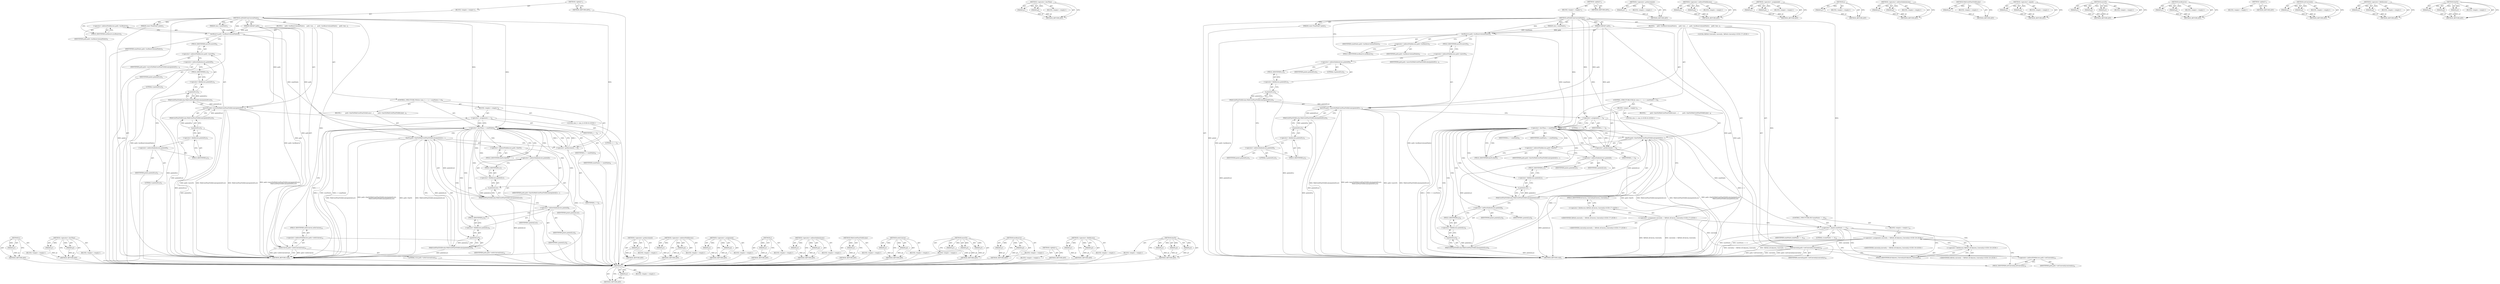 digraph "lineTo" {
vulnerable_116 [label=<(METHOD,x)>];
vulnerable_117 [label=<(PARAM,p1)>];
vulnerable_118 [label=<(BLOCK,&lt;empty&gt;,&lt;empty&gt;)>];
vulnerable_119 [label=<(METHOD_RETURN,ANY)>];
vulnerable_139 [label=<(METHOD,&lt;operator&gt;.lessThan)>];
vulnerable_140 [label=<(PARAM,p1)>];
vulnerable_141 [label=<(PARAM,p2)>];
vulnerable_142 [label=<(BLOCK,&lt;empty&gt;,&lt;empty&gt;)>];
vulnerable_143 [label=<(METHOD_RETURN,ANY)>];
vulnerable_6 [label=<(METHOD,&lt;global&gt;)<SUB>1</SUB>>];
vulnerable_7 [label=<(BLOCK,&lt;empty&gt;,&lt;empty&gt;)<SUB>1</SUB>>];
vulnerable_8 [label=<(METHOD,setPathFromConvexPoints)<SUB>1</SUB>>];
vulnerable_9 [label=<(PARAM,SkPath* path)<SUB>1</SUB>>];
vulnerable_10 [label=<(PARAM,size_t numPoints)<SUB>1</SUB>>];
vulnerable_11 [label=<(PARAM,const FloatPoint* points)<SUB>1</SUB>>];
vulnerable_12 [label=<(BLOCK,{
    path-&gt;incReserve(numPoints);
    path-&gt;mo...,{
    path-&gt;incReserve(numPoints);
    path-&gt;mo...)<SUB>2</SUB>>];
vulnerable_13 [label=<(incReserve,path-&gt;incReserve(numPoints))<SUB>3</SUB>>];
vulnerable_14 [label=<(&lt;operator&gt;.indirectFieldAccess,path-&gt;incReserve)<SUB>3</SUB>>];
vulnerable_15 [label=<(IDENTIFIER,path,path-&gt;incReserve(numPoints))<SUB>3</SUB>>];
vulnerable_16 [label=<(FIELD_IDENTIFIER,incReserve,incReserve)<SUB>3</SUB>>];
vulnerable_17 [label=<(IDENTIFIER,numPoints,path-&gt;incReserve(numPoints))<SUB>3</SUB>>];
vulnerable_18 [label=<(moveTo,path-&gt;moveTo(WebCoreFloatToSkScalar(points[0].x...)<SUB>4</SUB>>];
vulnerable_19 [label=<(&lt;operator&gt;.indirectFieldAccess,path-&gt;moveTo)<SUB>4</SUB>>];
vulnerable_20 [label=<(IDENTIFIER,path,path-&gt;moveTo(WebCoreFloatToSkScalar(points[0].x...)<SUB>4</SUB>>];
vulnerable_21 [label=<(FIELD_IDENTIFIER,moveTo,moveTo)<SUB>4</SUB>>];
vulnerable_22 [label=<(WebCoreFloatToSkScalar,WebCoreFloatToSkScalar(points[0].x()))<SUB>4</SUB>>];
vulnerable_23 [label=<(x,points[0].x())<SUB>4</SUB>>];
vulnerable_24 [label=<(&lt;operator&gt;.fieldAccess,points[0].x)<SUB>4</SUB>>];
vulnerable_25 [label=<(&lt;operator&gt;.indirectIndexAccess,points[0])<SUB>4</SUB>>];
vulnerable_26 [label=<(IDENTIFIER,points,points[0].x())<SUB>4</SUB>>];
vulnerable_27 [label=<(LITERAL,0,points[0].x())<SUB>4</SUB>>];
vulnerable_28 [label=<(FIELD_IDENTIFIER,x,x)<SUB>4</SUB>>];
vulnerable_29 [label=<(WebCoreFloatToSkScalar,WebCoreFloatToSkScalar(points[0].y()))<SUB>5</SUB>>];
vulnerable_30 [label=<(y,points[0].y())<SUB>5</SUB>>];
vulnerable_31 [label=<(&lt;operator&gt;.fieldAccess,points[0].y)<SUB>5</SUB>>];
vulnerable_32 [label=<(&lt;operator&gt;.indirectIndexAccess,points[0])<SUB>5</SUB>>];
vulnerable_33 [label=<(IDENTIFIER,points,points[0].y())<SUB>5</SUB>>];
vulnerable_34 [label=<(LITERAL,0,points[0].y())<SUB>5</SUB>>];
vulnerable_35 [label=<(FIELD_IDENTIFIER,y,y)<SUB>5</SUB>>];
vulnerable_36 [label=<(CONTROL_STRUCTURE,FOR,for (size_t i = 1;i &lt; numPoints;++i))<SUB>6</SUB>>];
vulnerable_37 [label=<(BLOCK,&lt;empty&gt;,&lt;empty&gt;)<SUB>6</SUB>>];
vulnerable_38 [label="<(LOCAL,size_t i: size_t)<SUB>6</SUB>>"];
vulnerable_39 [label=<(&lt;operator&gt;.assignment,i = 1)<SUB>6</SUB>>];
vulnerable_40 [label=<(IDENTIFIER,i,i = 1)<SUB>6</SUB>>];
vulnerable_41 [label=<(LITERAL,1,i = 1)<SUB>6</SUB>>];
vulnerable_42 [label=<(&lt;operator&gt;.lessThan,i &lt; numPoints)<SUB>6</SUB>>];
vulnerable_43 [label=<(IDENTIFIER,i,i &lt; numPoints)<SUB>6</SUB>>];
vulnerable_44 [label=<(IDENTIFIER,numPoints,i &lt; numPoints)<SUB>6</SUB>>];
vulnerable_45 [label=<(&lt;operator&gt;.preIncrement,++i)<SUB>6</SUB>>];
vulnerable_46 [label=<(IDENTIFIER,i,++i)<SUB>6</SUB>>];
vulnerable_47 [label=<(BLOCK,{
         path-&gt;lineTo(WebCoreFloatToSkScalar(...,{
         path-&gt;lineTo(WebCoreFloatToSkScalar(...)<SUB>6</SUB>>];
vulnerable_48 [label=<(lineTo,path-&gt;lineTo(WebCoreFloatToSkScalar(points[i].x...)<SUB>7</SUB>>];
vulnerable_49 [label=<(&lt;operator&gt;.indirectFieldAccess,path-&gt;lineTo)<SUB>7</SUB>>];
vulnerable_50 [label=<(IDENTIFIER,path,path-&gt;lineTo(WebCoreFloatToSkScalar(points[i].x...)<SUB>7</SUB>>];
vulnerable_51 [label=<(FIELD_IDENTIFIER,lineTo,lineTo)<SUB>7</SUB>>];
vulnerable_52 [label=<(WebCoreFloatToSkScalar,WebCoreFloatToSkScalar(points[i].x()))<SUB>7</SUB>>];
vulnerable_53 [label=<(x,points[i].x())<SUB>7</SUB>>];
vulnerable_54 [label=<(&lt;operator&gt;.fieldAccess,points[i].x)<SUB>7</SUB>>];
vulnerable_55 [label=<(&lt;operator&gt;.indirectIndexAccess,points[i])<SUB>7</SUB>>];
vulnerable_56 [label=<(IDENTIFIER,points,points[i].x())<SUB>7</SUB>>];
vulnerable_57 [label=<(IDENTIFIER,i,points[i].x())<SUB>7</SUB>>];
vulnerable_58 [label=<(FIELD_IDENTIFIER,x,x)<SUB>7</SUB>>];
vulnerable_59 [label=<(WebCoreFloatToSkScalar,WebCoreFloatToSkScalar(points[i].y()))<SUB>8</SUB>>];
vulnerable_60 [label=<(y,points[i].y())<SUB>8</SUB>>];
vulnerable_61 [label=<(&lt;operator&gt;.fieldAccess,points[i].y)<SUB>8</SUB>>];
vulnerable_62 [label=<(&lt;operator&gt;.indirectIndexAccess,points[i])<SUB>8</SUB>>];
vulnerable_63 [label=<(IDENTIFIER,points,points[i].y())<SUB>8</SUB>>];
vulnerable_64 [label=<(IDENTIFIER,i,points[i].y())<SUB>8</SUB>>];
vulnerable_65 [label=<(FIELD_IDENTIFIER,y,y)<SUB>8</SUB>>];
vulnerable_66 [label=<(setIsConvex,path-&gt;setIsConvex(true))<SUB>10</SUB>>];
vulnerable_67 [label=<(&lt;operator&gt;.indirectFieldAccess,path-&gt;setIsConvex)<SUB>10</SUB>>];
vulnerable_68 [label=<(IDENTIFIER,path,path-&gt;setIsConvex(true))<SUB>10</SUB>>];
vulnerable_69 [label=<(FIELD_IDENTIFIER,setIsConvex,setIsConvex)<SUB>10</SUB>>];
vulnerable_70 [label=<(LITERAL,true,path-&gt;setIsConvex(true))<SUB>10</SUB>>];
vulnerable_71 [label=<(METHOD_RETURN,void)<SUB>1</SUB>>];
vulnerable_73 [label=<(METHOD_RETURN,ANY)<SUB>1</SUB>>];
vulnerable_144 [label=<(METHOD,&lt;operator&gt;.preIncrement)>];
vulnerable_145 [label=<(PARAM,p1)>];
vulnerable_146 [label=<(BLOCK,&lt;empty&gt;,&lt;empty&gt;)>];
vulnerable_147 [label=<(METHOD_RETURN,ANY)>];
vulnerable_101 [label=<(METHOD,&lt;operator&gt;.indirectFieldAccess)>];
vulnerable_102 [label=<(PARAM,p1)>];
vulnerable_103 [label=<(PARAM,p2)>];
vulnerable_104 [label=<(BLOCK,&lt;empty&gt;,&lt;empty&gt;)>];
vulnerable_105 [label=<(METHOD_RETURN,ANY)>];
vulnerable_134 [label=<(METHOD,&lt;operator&gt;.assignment)>];
vulnerable_135 [label=<(PARAM,p1)>];
vulnerable_136 [label=<(PARAM,p2)>];
vulnerable_137 [label=<(BLOCK,&lt;empty&gt;,&lt;empty&gt;)>];
vulnerable_138 [label=<(METHOD_RETURN,ANY)>];
vulnerable_130 [label=<(METHOD,y)>];
vulnerable_131 [label=<(PARAM,p1)>];
vulnerable_132 [label=<(BLOCK,&lt;empty&gt;,&lt;empty&gt;)>];
vulnerable_133 [label=<(METHOD_RETURN,ANY)>];
vulnerable_125 [label=<(METHOD,&lt;operator&gt;.indirectIndexAccess)>];
vulnerable_126 [label=<(PARAM,p1)>];
vulnerable_127 [label=<(PARAM,p2)>];
vulnerable_128 [label=<(BLOCK,&lt;empty&gt;,&lt;empty&gt;)>];
vulnerable_129 [label=<(METHOD_RETURN,ANY)>];
vulnerable_112 [label=<(METHOD,WebCoreFloatToSkScalar)>];
vulnerable_113 [label=<(PARAM,p1)>];
vulnerable_114 [label=<(BLOCK,&lt;empty&gt;,&lt;empty&gt;)>];
vulnerable_115 [label=<(METHOD_RETURN,ANY)>];
vulnerable_154 [label=<(METHOD,setIsConvex)>];
vulnerable_155 [label=<(PARAM,p1)>];
vulnerable_156 [label=<(PARAM,p2)>];
vulnerable_157 [label=<(BLOCK,&lt;empty&gt;,&lt;empty&gt;)>];
vulnerable_158 [label=<(METHOD_RETURN,ANY)>];
vulnerable_106 [label=<(METHOD,moveTo)>];
vulnerable_107 [label=<(PARAM,p1)>];
vulnerable_108 [label=<(PARAM,p2)>];
vulnerable_109 [label=<(PARAM,p3)>];
vulnerable_110 [label=<(BLOCK,&lt;empty&gt;,&lt;empty&gt;)>];
vulnerable_111 [label=<(METHOD_RETURN,ANY)>];
vulnerable_96 [label=<(METHOD,incReserve)>];
vulnerable_97 [label=<(PARAM,p1)>];
vulnerable_98 [label=<(PARAM,p2)>];
vulnerable_99 [label=<(BLOCK,&lt;empty&gt;,&lt;empty&gt;)>];
vulnerable_100 [label=<(METHOD_RETURN,ANY)>];
vulnerable_90 [label=<(METHOD,&lt;global&gt;)<SUB>1</SUB>>];
vulnerable_91 [label=<(BLOCK,&lt;empty&gt;,&lt;empty&gt;)>];
vulnerable_92 [label=<(METHOD_RETURN,ANY)>];
vulnerable_120 [label=<(METHOD,&lt;operator&gt;.fieldAccess)>];
vulnerable_121 [label=<(PARAM,p1)>];
vulnerable_122 [label=<(PARAM,p2)>];
vulnerable_123 [label=<(BLOCK,&lt;empty&gt;,&lt;empty&gt;)>];
vulnerable_124 [label=<(METHOD_RETURN,ANY)>];
vulnerable_148 [label=<(METHOD,lineTo)>];
vulnerable_149 [label=<(PARAM,p1)>];
vulnerable_150 [label=<(PARAM,p2)>];
vulnerable_151 [label=<(PARAM,p3)>];
vulnerable_152 [label=<(BLOCK,&lt;empty&gt;,&lt;empty&gt;)>];
vulnerable_153 [label=<(METHOD_RETURN,ANY)>];
fixed_132 [label=<(METHOD,x)>];
fixed_133 [label=<(PARAM,p1)>];
fixed_134 [label=<(BLOCK,&lt;empty&gt;,&lt;empty&gt;)>];
fixed_135 [label=<(METHOD_RETURN,ANY)>];
fixed_155 [label=<(METHOD,&lt;operator&gt;.lessThan)>];
fixed_156 [label=<(PARAM,p1)>];
fixed_157 [label=<(PARAM,p2)>];
fixed_158 [label=<(BLOCK,&lt;empty&gt;,&lt;empty&gt;)>];
fixed_159 [label=<(METHOD_RETURN,ANY)>];
fixed_6 [label=<(METHOD,&lt;global&gt;)<SUB>1</SUB>>];
fixed_7 [label=<(BLOCK,&lt;empty&gt;,&lt;empty&gt;)<SUB>1</SUB>>];
fixed_8 [label=<(METHOD,setPathFromConvexPoints)<SUB>1</SUB>>];
fixed_9 [label=<(PARAM,SkPath* path)<SUB>1</SUB>>];
fixed_10 [label=<(PARAM,size_t numPoints)<SUB>1</SUB>>];
fixed_11 [label=<(PARAM,const FloatPoint* points)<SUB>1</SUB>>];
fixed_12 [label=<(BLOCK,{
    path-&gt;incReserve(numPoints);
    path-&gt;mo...,{
    path-&gt;incReserve(numPoints);
    path-&gt;mo...)<SUB>2</SUB>>];
fixed_13 [label=<(incReserve,path-&gt;incReserve(numPoints))<SUB>3</SUB>>];
fixed_14 [label=<(&lt;operator&gt;.indirectFieldAccess,path-&gt;incReserve)<SUB>3</SUB>>];
fixed_15 [label=<(IDENTIFIER,path,path-&gt;incReserve(numPoints))<SUB>3</SUB>>];
fixed_16 [label=<(FIELD_IDENTIFIER,incReserve,incReserve)<SUB>3</SUB>>];
fixed_17 [label=<(IDENTIFIER,numPoints,path-&gt;incReserve(numPoints))<SUB>3</SUB>>];
fixed_18 [label=<(moveTo,path-&gt;moveTo(WebCoreFloatToSkScalar(points[0].x...)<SUB>4</SUB>>];
fixed_19 [label=<(&lt;operator&gt;.indirectFieldAccess,path-&gt;moveTo)<SUB>4</SUB>>];
fixed_20 [label=<(IDENTIFIER,path,path-&gt;moveTo(WebCoreFloatToSkScalar(points[0].x...)<SUB>4</SUB>>];
fixed_21 [label=<(FIELD_IDENTIFIER,moveTo,moveTo)<SUB>4</SUB>>];
fixed_22 [label=<(WebCoreFloatToSkScalar,WebCoreFloatToSkScalar(points[0].x()))<SUB>4</SUB>>];
fixed_23 [label=<(x,points[0].x())<SUB>4</SUB>>];
fixed_24 [label=<(&lt;operator&gt;.fieldAccess,points[0].x)<SUB>4</SUB>>];
fixed_25 [label=<(&lt;operator&gt;.indirectIndexAccess,points[0])<SUB>4</SUB>>];
fixed_26 [label=<(IDENTIFIER,points,points[0].x())<SUB>4</SUB>>];
fixed_27 [label=<(LITERAL,0,points[0].x())<SUB>4</SUB>>];
fixed_28 [label=<(FIELD_IDENTIFIER,x,x)<SUB>4</SUB>>];
fixed_29 [label=<(WebCoreFloatToSkScalar,WebCoreFloatToSkScalar(points[0].y()))<SUB>5</SUB>>];
fixed_30 [label=<(y,points[0].y())<SUB>5</SUB>>];
fixed_31 [label=<(&lt;operator&gt;.fieldAccess,points[0].y)<SUB>5</SUB>>];
fixed_32 [label=<(&lt;operator&gt;.indirectIndexAccess,points[0])<SUB>5</SUB>>];
fixed_33 [label=<(IDENTIFIER,points,points[0].y())<SUB>5</SUB>>];
fixed_34 [label=<(LITERAL,0,points[0].y())<SUB>5</SUB>>];
fixed_35 [label=<(FIELD_IDENTIFIER,y,y)<SUB>5</SUB>>];
fixed_36 [label=<(CONTROL_STRUCTURE,FOR,for (size_t i = 1;i &lt; numPoints;++i))<SUB>6</SUB>>];
fixed_37 [label=<(BLOCK,&lt;empty&gt;,&lt;empty&gt;)<SUB>6</SUB>>];
fixed_38 [label="<(LOCAL,size_t i: size_t)<SUB>6</SUB>>"];
fixed_39 [label=<(&lt;operator&gt;.assignment,i = 1)<SUB>6</SUB>>];
fixed_40 [label=<(IDENTIFIER,i,i = 1)<SUB>6</SUB>>];
fixed_41 [label=<(LITERAL,1,i = 1)<SUB>6</SUB>>];
fixed_42 [label=<(&lt;operator&gt;.lessThan,i &lt; numPoints)<SUB>6</SUB>>];
fixed_43 [label=<(IDENTIFIER,i,i &lt; numPoints)<SUB>6</SUB>>];
fixed_44 [label=<(IDENTIFIER,numPoints,i &lt; numPoints)<SUB>6</SUB>>];
fixed_45 [label=<(&lt;operator&gt;.preIncrement,++i)<SUB>6</SUB>>];
fixed_46 [label=<(IDENTIFIER,i,++i)<SUB>6</SUB>>];
fixed_47 [label=<(BLOCK,{
         path-&gt;lineTo(WebCoreFloatToSkScalar(...,{
         path-&gt;lineTo(WebCoreFloatToSkScalar(...)<SUB>6</SUB>>];
fixed_48 [label=<(lineTo,path-&gt;lineTo(WebCoreFloatToSkScalar(points[i].x...)<SUB>7</SUB>>];
fixed_49 [label=<(&lt;operator&gt;.indirectFieldAccess,path-&gt;lineTo)<SUB>7</SUB>>];
fixed_50 [label=<(IDENTIFIER,path,path-&gt;lineTo(WebCoreFloatToSkScalar(points[i].x...)<SUB>7</SUB>>];
fixed_51 [label=<(FIELD_IDENTIFIER,lineTo,lineTo)<SUB>7</SUB>>];
fixed_52 [label=<(WebCoreFloatToSkScalar,WebCoreFloatToSkScalar(points[i].x()))<SUB>7</SUB>>];
fixed_53 [label=<(x,points[i].x())<SUB>7</SUB>>];
fixed_54 [label=<(&lt;operator&gt;.fieldAccess,points[i].x)<SUB>7</SUB>>];
fixed_55 [label=<(&lt;operator&gt;.indirectIndexAccess,points[i])<SUB>7</SUB>>];
fixed_56 [label=<(IDENTIFIER,points,points[i].x())<SUB>7</SUB>>];
fixed_57 [label=<(IDENTIFIER,i,points[i].x())<SUB>7</SUB>>];
fixed_58 [label=<(FIELD_IDENTIFIER,x,x)<SUB>7</SUB>>];
fixed_59 [label=<(WebCoreFloatToSkScalar,WebCoreFloatToSkScalar(points[i].y()))<SUB>8</SUB>>];
fixed_60 [label=<(y,points[i].y())<SUB>8</SUB>>];
fixed_61 [label=<(&lt;operator&gt;.fieldAccess,points[i].y)<SUB>8</SUB>>];
fixed_62 [label=<(&lt;operator&gt;.indirectIndexAccess,points[i])<SUB>8</SUB>>];
fixed_63 [label=<(IDENTIFIER,points,points[i].y())<SUB>8</SUB>>];
fixed_64 [label=<(IDENTIFIER,i,points[i].y())<SUB>8</SUB>>];
fixed_65 [label=<(FIELD_IDENTIFIER,y,y)<SUB>8</SUB>>];
fixed_66 [label="<(LOCAL,SkPath.Convexity convexity: SkPath.Convexity)<SUB>17</SUB>>"];
fixed_67 [label="<(&lt;operator&gt;.assignment,convexity = SkPath::kConvex_Convexity)<SUB>17</SUB>>"];
fixed_68 [label="<(IDENTIFIER,convexity,convexity = SkPath::kConvex_Convexity)<SUB>17</SUB>>"];
fixed_69 [label="<(&lt;operator&gt;.fieldAccess,SkPath::kConvex_Convexity)<SUB>17</SUB>>"];
fixed_70 [label="<(IDENTIFIER,SkPath,convexity = SkPath::kConvex_Convexity)<SUB>17</SUB>>"];
fixed_71 [label=<(FIELD_IDENTIFIER,kConvex_Convexity,kConvex_Convexity)<SUB>17</SUB>>];
fixed_72 [label=<(CONTROL_STRUCTURE,IF,if (numPoints == 4))<SUB>18</SUB>>];
fixed_73 [label=<(&lt;operator&gt;.equals,numPoints == 4)<SUB>18</SUB>>];
fixed_74 [label=<(IDENTIFIER,numPoints,numPoints == 4)<SUB>18</SUB>>];
fixed_75 [label=<(LITERAL,4,numPoints == 4)<SUB>18</SUB>>];
fixed_76 [label=<(BLOCK,&lt;empty&gt;,&lt;empty&gt;)<SUB>19</SUB>>];
fixed_77 [label="<(&lt;operator&gt;.assignment,convexity = SkPath::kUnknown_Convexity)<SUB>19</SUB>>"];
fixed_78 [label="<(IDENTIFIER,convexity,convexity = SkPath::kUnknown_Convexity)<SUB>19</SUB>>"];
fixed_79 [label="<(&lt;operator&gt;.fieldAccess,SkPath::kUnknown_Convexity)<SUB>19</SUB>>"];
fixed_80 [label="<(IDENTIFIER,SkPath,convexity = SkPath::kUnknown_Convexity)<SUB>19</SUB>>"];
fixed_81 [label=<(FIELD_IDENTIFIER,kUnknown_Convexity,kUnknown_Convexity)<SUB>19</SUB>>];
fixed_82 [label=<(setConvexity,path-&gt;setConvexity(convexity))<SUB>20</SUB>>];
fixed_83 [label=<(&lt;operator&gt;.indirectFieldAccess,path-&gt;setConvexity)<SUB>20</SUB>>];
fixed_84 [label=<(IDENTIFIER,path,path-&gt;setConvexity(convexity))<SUB>20</SUB>>];
fixed_85 [label=<(FIELD_IDENTIFIER,setConvexity,setConvexity)<SUB>20</SUB>>];
fixed_86 [label=<(IDENTIFIER,convexity,path-&gt;setConvexity(convexity))<SUB>20</SUB>>];
fixed_87 [label=<(METHOD_RETURN,void)<SUB>1</SUB>>];
fixed_89 [label=<(METHOD_RETURN,ANY)<SUB>1</SUB>>];
fixed_160 [label=<(METHOD,&lt;operator&gt;.preIncrement)>];
fixed_161 [label=<(PARAM,p1)>];
fixed_162 [label=<(BLOCK,&lt;empty&gt;,&lt;empty&gt;)>];
fixed_163 [label=<(METHOD_RETURN,ANY)>];
fixed_117 [label=<(METHOD,&lt;operator&gt;.indirectFieldAccess)>];
fixed_118 [label=<(PARAM,p1)>];
fixed_119 [label=<(PARAM,p2)>];
fixed_120 [label=<(BLOCK,&lt;empty&gt;,&lt;empty&gt;)>];
fixed_121 [label=<(METHOD_RETURN,ANY)>];
fixed_150 [label=<(METHOD,&lt;operator&gt;.assignment)>];
fixed_151 [label=<(PARAM,p1)>];
fixed_152 [label=<(PARAM,p2)>];
fixed_153 [label=<(BLOCK,&lt;empty&gt;,&lt;empty&gt;)>];
fixed_154 [label=<(METHOD_RETURN,ANY)>];
fixed_146 [label=<(METHOD,y)>];
fixed_147 [label=<(PARAM,p1)>];
fixed_148 [label=<(BLOCK,&lt;empty&gt;,&lt;empty&gt;)>];
fixed_149 [label=<(METHOD_RETURN,ANY)>];
fixed_141 [label=<(METHOD,&lt;operator&gt;.indirectIndexAccess)>];
fixed_142 [label=<(PARAM,p1)>];
fixed_143 [label=<(PARAM,p2)>];
fixed_144 [label=<(BLOCK,&lt;empty&gt;,&lt;empty&gt;)>];
fixed_145 [label=<(METHOD_RETURN,ANY)>];
fixed_128 [label=<(METHOD,WebCoreFloatToSkScalar)>];
fixed_129 [label=<(PARAM,p1)>];
fixed_130 [label=<(BLOCK,&lt;empty&gt;,&lt;empty&gt;)>];
fixed_131 [label=<(METHOD_RETURN,ANY)>];
fixed_170 [label=<(METHOD,&lt;operator&gt;.equals)>];
fixed_171 [label=<(PARAM,p1)>];
fixed_172 [label=<(PARAM,p2)>];
fixed_173 [label=<(BLOCK,&lt;empty&gt;,&lt;empty&gt;)>];
fixed_174 [label=<(METHOD_RETURN,ANY)>];
fixed_122 [label=<(METHOD,moveTo)>];
fixed_123 [label=<(PARAM,p1)>];
fixed_124 [label=<(PARAM,p2)>];
fixed_125 [label=<(PARAM,p3)>];
fixed_126 [label=<(BLOCK,&lt;empty&gt;,&lt;empty&gt;)>];
fixed_127 [label=<(METHOD_RETURN,ANY)>];
fixed_112 [label=<(METHOD,incReserve)>];
fixed_113 [label=<(PARAM,p1)>];
fixed_114 [label=<(PARAM,p2)>];
fixed_115 [label=<(BLOCK,&lt;empty&gt;,&lt;empty&gt;)>];
fixed_116 [label=<(METHOD_RETURN,ANY)>];
fixed_106 [label=<(METHOD,&lt;global&gt;)<SUB>1</SUB>>];
fixed_107 [label=<(BLOCK,&lt;empty&gt;,&lt;empty&gt;)>];
fixed_108 [label=<(METHOD_RETURN,ANY)>];
fixed_175 [label=<(METHOD,setConvexity)>];
fixed_176 [label=<(PARAM,p1)>];
fixed_177 [label=<(PARAM,p2)>];
fixed_178 [label=<(BLOCK,&lt;empty&gt;,&lt;empty&gt;)>];
fixed_179 [label=<(METHOD_RETURN,ANY)>];
fixed_136 [label=<(METHOD,&lt;operator&gt;.fieldAccess)>];
fixed_137 [label=<(PARAM,p1)>];
fixed_138 [label=<(PARAM,p2)>];
fixed_139 [label=<(BLOCK,&lt;empty&gt;,&lt;empty&gt;)>];
fixed_140 [label=<(METHOD_RETURN,ANY)>];
fixed_164 [label=<(METHOD,lineTo)>];
fixed_165 [label=<(PARAM,p1)>];
fixed_166 [label=<(PARAM,p2)>];
fixed_167 [label=<(PARAM,p3)>];
fixed_168 [label=<(BLOCK,&lt;empty&gt;,&lt;empty&gt;)>];
fixed_169 [label=<(METHOD_RETURN,ANY)>];
vulnerable_116 -> vulnerable_117  [key=0, label="AST: "];
vulnerable_116 -> vulnerable_117  [key=1, label="DDG: "];
vulnerable_116 -> vulnerable_118  [key=0, label="AST: "];
vulnerable_116 -> vulnerable_119  [key=0, label="AST: "];
vulnerable_116 -> vulnerable_119  [key=1, label="CFG: "];
vulnerable_117 -> vulnerable_119  [key=0, label="DDG: p1"];
vulnerable_118 -> fixed_132  [key=0];
vulnerable_119 -> fixed_132  [key=0];
vulnerable_139 -> vulnerable_140  [key=0, label="AST: "];
vulnerable_139 -> vulnerable_140  [key=1, label="DDG: "];
vulnerable_139 -> vulnerable_142  [key=0, label="AST: "];
vulnerable_139 -> vulnerable_141  [key=0, label="AST: "];
vulnerable_139 -> vulnerable_141  [key=1, label="DDG: "];
vulnerable_139 -> vulnerable_143  [key=0, label="AST: "];
vulnerable_139 -> vulnerable_143  [key=1, label="CFG: "];
vulnerable_140 -> vulnerable_143  [key=0, label="DDG: p1"];
vulnerable_141 -> vulnerable_143  [key=0, label="DDG: p2"];
vulnerable_142 -> fixed_132  [key=0];
vulnerable_143 -> fixed_132  [key=0];
vulnerable_6 -> vulnerable_7  [key=0, label="AST: "];
vulnerable_6 -> vulnerable_73  [key=0, label="AST: "];
vulnerable_6 -> vulnerable_73  [key=1, label="CFG: "];
vulnerable_7 -> vulnerable_8  [key=0, label="AST: "];
vulnerable_8 -> vulnerable_9  [key=0, label="AST: "];
vulnerable_8 -> vulnerable_9  [key=1, label="DDG: "];
vulnerable_8 -> vulnerable_10  [key=0, label="AST: "];
vulnerable_8 -> vulnerable_10  [key=1, label="DDG: "];
vulnerable_8 -> vulnerable_11  [key=0, label="AST: "];
vulnerable_8 -> vulnerable_11  [key=1, label="DDG: "];
vulnerable_8 -> vulnerable_12  [key=0, label="AST: "];
vulnerable_8 -> vulnerable_71  [key=0, label="AST: "];
vulnerable_8 -> vulnerable_16  [key=0, label="CFG: "];
vulnerable_8 -> vulnerable_13  [key=0, label="DDG: "];
vulnerable_8 -> vulnerable_66  [key=0, label="DDG: "];
vulnerable_8 -> vulnerable_39  [key=0, label="DDG: "];
vulnerable_8 -> vulnerable_42  [key=0, label="DDG: "];
vulnerable_8 -> vulnerable_45  [key=0, label="DDG: "];
vulnerable_9 -> vulnerable_71  [key=0, label="DDG: path"];
vulnerable_9 -> vulnerable_13  [key=0, label="DDG: path"];
vulnerable_9 -> vulnerable_18  [key=0, label="DDG: path"];
vulnerable_9 -> vulnerable_66  [key=0, label="DDG: path"];
vulnerable_9 -> vulnerable_48  [key=0, label="DDG: path"];
vulnerable_10 -> vulnerable_13  [key=0, label="DDG: numPoints"];
vulnerable_11 -> vulnerable_71  [key=0, label="DDG: points"];
vulnerable_12 -> vulnerable_13  [key=0, label="AST: "];
vulnerable_12 -> vulnerable_18  [key=0, label="AST: "];
vulnerable_12 -> vulnerable_36  [key=0, label="AST: "];
vulnerable_12 -> vulnerable_66  [key=0, label="AST: "];
vulnerable_13 -> vulnerable_14  [key=0, label="AST: "];
vulnerable_13 -> vulnerable_17  [key=0, label="AST: "];
vulnerable_13 -> vulnerable_21  [key=0, label="CFG: "];
vulnerable_13 -> vulnerable_71  [key=0, label="DDG: path-&gt;incReserve"];
vulnerable_13 -> vulnerable_71  [key=1, label="DDG: path-&gt;incReserve(numPoints)"];
vulnerable_13 -> vulnerable_42  [key=0, label="DDG: numPoints"];
vulnerable_14 -> vulnerable_15  [key=0, label="AST: "];
vulnerable_14 -> vulnerable_16  [key=0, label="AST: "];
vulnerable_14 -> vulnerable_13  [key=0, label="CFG: "];
vulnerable_15 -> fixed_132  [key=0];
vulnerable_16 -> vulnerable_14  [key=0, label="CFG: "];
vulnerable_17 -> fixed_132  [key=0];
vulnerable_18 -> vulnerable_19  [key=0, label="AST: "];
vulnerable_18 -> vulnerable_22  [key=0, label="AST: "];
vulnerable_18 -> vulnerable_29  [key=0, label="AST: "];
vulnerable_18 -> vulnerable_39  [key=0, label="CFG: "];
vulnerable_18 -> vulnerable_71  [key=0, label="DDG: path-&gt;moveTo"];
vulnerable_18 -> vulnerable_71  [key=1, label="DDG: WebCoreFloatToSkScalar(points[0].x())"];
vulnerable_18 -> vulnerable_71  [key=2, label="DDG: WebCoreFloatToSkScalar(points[0].y())"];
vulnerable_18 -> vulnerable_71  [key=3, label="DDG: path-&gt;moveTo(WebCoreFloatToSkScalar(points[0].x()),
                 WebCoreFloatToSkScalar(points[0].y()))"];
vulnerable_19 -> vulnerable_20  [key=0, label="AST: "];
vulnerable_19 -> vulnerable_21  [key=0, label="AST: "];
vulnerable_19 -> vulnerable_25  [key=0, label="CFG: "];
vulnerable_20 -> fixed_132  [key=0];
vulnerable_21 -> vulnerable_19  [key=0, label="CFG: "];
vulnerable_22 -> vulnerable_23  [key=0, label="AST: "];
vulnerable_22 -> vulnerable_32  [key=0, label="CFG: "];
vulnerable_22 -> vulnerable_71  [key=0, label="DDG: points[0].x()"];
vulnerable_22 -> vulnerable_18  [key=0, label="DDG: points[0].x()"];
vulnerable_23 -> vulnerable_24  [key=0, label="AST: "];
vulnerable_23 -> vulnerable_22  [key=0, label="CFG: "];
vulnerable_23 -> vulnerable_22  [key=1, label="DDG: points[0].x"];
vulnerable_23 -> vulnerable_71  [key=0, label="DDG: points[0].x"];
vulnerable_24 -> vulnerable_25  [key=0, label="AST: "];
vulnerable_24 -> vulnerable_28  [key=0, label="AST: "];
vulnerable_24 -> vulnerable_23  [key=0, label="CFG: "];
vulnerable_25 -> vulnerable_26  [key=0, label="AST: "];
vulnerable_25 -> vulnerable_27  [key=0, label="AST: "];
vulnerable_25 -> vulnerable_28  [key=0, label="CFG: "];
vulnerable_26 -> fixed_132  [key=0];
vulnerable_27 -> fixed_132  [key=0];
vulnerable_28 -> vulnerable_24  [key=0, label="CFG: "];
vulnerable_29 -> vulnerable_30  [key=0, label="AST: "];
vulnerable_29 -> vulnerable_18  [key=0, label="CFG: "];
vulnerable_29 -> vulnerable_18  [key=1, label="DDG: points[0].y()"];
vulnerable_29 -> vulnerable_71  [key=0, label="DDG: points[0].y()"];
vulnerable_30 -> vulnerable_31  [key=0, label="AST: "];
vulnerable_30 -> vulnerable_29  [key=0, label="CFG: "];
vulnerable_30 -> vulnerable_29  [key=1, label="DDG: points[0].y"];
vulnerable_30 -> vulnerable_71  [key=0, label="DDG: points[0].y"];
vulnerable_31 -> vulnerable_32  [key=0, label="AST: "];
vulnerable_31 -> vulnerable_35  [key=0, label="AST: "];
vulnerable_31 -> vulnerable_30  [key=0, label="CFG: "];
vulnerable_32 -> vulnerable_33  [key=0, label="AST: "];
vulnerable_32 -> vulnerable_34  [key=0, label="AST: "];
vulnerable_32 -> vulnerable_35  [key=0, label="CFG: "];
vulnerable_33 -> fixed_132  [key=0];
vulnerable_34 -> fixed_132  [key=0];
vulnerable_35 -> vulnerable_31  [key=0, label="CFG: "];
vulnerable_36 -> vulnerable_37  [key=0, label="AST: "];
vulnerable_36 -> vulnerable_42  [key=0, label="AST: "];
vulnerable_36 -> vulnerable_45  [key=0, label="AST: "];
vulnerable_36 -> vulnerable_47  [key=0, label="AST: "];
vulnerable_37 -> vulnerable_38  [key=0, label="AST: "];
vulnerable_37 -> vulnerable_39  [key=0, label="AST: "];
vulnerable_38 -> fixed_132  [key=0];
vulnerable_39 -> vulnerable_40  [key=0, label="AST: "];
vulnerable_39 -> vulnerable_41  [key=0, label="AST: "];
vulnerable_39 -> vulnerable_42  [key=0, label="CFG: "];
vulnerable_39 -> vulnerable_42  [key=1, label="DDG: i"];
vulnerable_39 -> vulnerable_71  [key=0, label="DDG: i = 1"];
vulnerable_40 -> fixed_132  [key=0];
vulnerable_41 -> fixed_132  [key=0];
vulnerable_42 -> vulnerable_43  [key=0, label="AST: "];
vulnerable_42 -> vulnerable_44  [key=0, label="AST: "];
vulnerable_42 -> vulnerable_51  [key=0, label="CFG: "];
vulnerable_42 -> vulnerable_51  [key=1, label="CDG: "];
vulnerable_42 -> vulnerable_69  [key=0, label="CFG: "];
vulnerable_42 -> vulnerable_71  [key=0, label="DDG: i"];
vulnerable_42 -> vulnerable_71  [key=1, label="DDG: numPoints"];
vulnerable_42 -> vulnerable_71  [key=2, label="DDG: i &lt; numPoints"];
vulnerable_42 -> vulnerable_45  [key=0, label="DDG: i"];
vulnerable_42 -> vulnerable_45  [key=1, label="CDG: "];
vulnerable_42 -> vulnerable_48  [key=0, label="CDG: "];
vulnerable_42 -> vulnerable_58  [key=0, label="CDG: "];
vulnerable_42 -> vulnerable_49  [key=0, label="CDG: "];
vulnerable_42 -> vulnerable_60  [key=0, label="CDG: "];
vulnerable_42 -> vulnerable_61  [key=0, label="CDG: "];
vulnerable_42 -> vulnerable_65  [key=0, label="CDG: "];
vulnerable_42 -> vulnerable_42  [key=0, label="CDG: "];
vulnerable_42 -> vulnerable_59  [key=0, label="CDG: "];
vulnerable_42 -> vulnerable_52  [key=0, label="CDG: "];
vulnerable_42 -> vulnerable_55  [key=0, label="CDG: "];
vulnerable_42 -> vulnerable_53  [key=0, label="CDG: "];
vulnerable_42 -> vulnerable_54  [key=0, label="CDG: "];
vulnerable_42 -> vulnerable_62  [key=0, label="CDG: "];
vulnerable_43 -> fixed_132  [key=0];
vulnerable_44 -> fixed_132  [key=0];
vulnerable_45 -> vulnerable_46  [key=0, label="AST: "];
vulnerable_45 -> vulnerable_42  [key=0, label="CFG: "];
vulnerable_45 -> vulnerable_42  [key=1, label="DDG: i"];
vulnerable_45 -> vulnerable_71  [key=0, label="DDG: ++i"];
vulnerable_46 -> fixed_132  [key=0];
vulnerable_47 -> vulnerable_48  [key=0, label="AST: "];
vulnerable_48 -> vulnerable_49  [key=0, label="AST: "];
vulnerable_48 -> vulnerable_52  [key=0, label="AST: "];
vulnerable_48 -> vulnerable_59  [key=0, label="AST: "];
vulnerable_48 -> vulnerable_45  [key=0, label="CFG: "];
vulnerable_48 -> vulnerable_71  [key=0, label="DDG: path-&gt;lineTo"];
vulnerable_48 -> vulnerable_71  [key=1, label="DDG: WebCoreFloatToSkScalar(points[i].x())"];
vulnerable_48 -> vulnerable_71  [key=2, label="DDG: WebCoreFloatToSkScalar(points[i].y())"];
vulnerable_48 -> vulnerable_71  [key=3, label="DDG: path-&gt;lineTo(WebCoreFloatToSkScalar(points[i].x()),
                      WebCoreFloatToSkScalar(points[i].y()))"];
vulnerable_49 -> vulnerable_50  [key=0, label="AST: "];
vulnerable_49 -> vulnerable_51  [key=0, label="AST: "];
vulnerable_49 -> vulnerable_55  [key=0, label="CFG: "];
vulnerable_50 -> fixed_132  [key=0];
vulnerable_51 -> vulnerable_49  [key=0, label="CFG: "];
vulnerable_52 -> vulnerable_53  [key=0, label="AST: "];
vulnerable_52 -> vulnerable_62  [key=0, label="CFG: "];
vulnerable_52 -> vulnerable_71  [key=0, label="DDG: points[i].x()"];
vulnerable_52 -> vulnerable_48  [key=0, label="DDG: points[i].x()"];
vulnerable_53 -> vulnerable_54  [key=0, label="AST: "];
vulnerable_53 -> vulnerable_52  [key=0, label="CFG: "];
vulnerable_53 -> vulnerable_52  [key=1, label="DDG: points[i].x"];
vulnerable_54 -> vulnerable_55  [key=0, label="AST: "];
vulnerable_54 -> vulnerable_58  [key=0, label="AST: "];
vulnerable_54 -> vulnerable_53  [key=0, label="CFG: "];
vulnerable_55 -> vulnerable_56  [key=0, label="AST: "];
vulnerable_55 -> vulnerable_57  [key=0, label="AST: "];
vulnerable_55 -> vulnerable_58  [key=0, label="CFG: "];
vulnerable_56 -> fixed_132  [key=0];
vulnerable_57 -> fixed_132  [key=0];
vulnerable_58 -> vulnerable_54  [key=0, label="CFG: "];
vulnerable_59 -> vulnerable_60  [key=0, label="AST: "];
vulnerable_59 -> vulnerable_48  [key=0, label="CFG: "];
vulnerable_59 -> vulnerable_48  [key=1, label="DDG: points[i].y()"];
vulnerable_59 -> vulnerable_71  [key=0, label="DDG: points[i].y()"];
vulnerable_60 -> vulnerable_61  [key=0, label="AST: "];
vulnerable_60 -> vulnerable_59  [key=0, label="CFG: "];
vulnerable_60 -> vulnerable_59  [key=1, label="DDG: points[i].y"];
vulnerable_61 -> vulnerable_62  [key=0, label="AST: "];
vulnerable_61 -> vulnerable_65  [key=0, label="AST: "];
vulnerable_61 -> vulnerable_60  [key=0, label="CFG: "];
vulnerable_62 -> vulnerable_63  [key=0, label="AST: "];
vulnerable_62 -> vulnerable_64  [key=0, label="AST: "];
vulnerable_62 -> vulnerable_65  [key=0, label="CFG: "];
vulnerable_63 -> fixed_132  [key=0];
vulnerable_64 -> fixed_132  [key=0];
vulnerable_65 -> vulnerable_61  [key=0, label="CFG: "];
vulnerable_66 -> vulnerable_67  [key=0, label="AST: "];
vulnerable_66 -> vulnerable_70  [key=0, label="AST: "];
vulnerable_66 -> vulnerable_71  [key=0, label="CFG: "];
vulnerable_66 -> vulnerable_71  [key=1, label="DDG: path-&gt;setIsConvex"];
vulnerable_66 -> vulnerable_71  [key=2, label="DDG: path-&gt;setIsConvex(true)"];
vulnerable_67 -> vulnerable_68  [key=0, label="AST: "];
vulnerable_67 -> vulnerable_69  [key=0, label="AST: "];
vulnerable_67 -> vulnerable_66  [key=0, label="CFG: "];
vulnerable_68 -> fixed_132  [key=0];
vulnerable_69 -> vulnerable_67  [key=0, label="CFG: "];
vulnerable_70 -> fixed_132  [key=0];
vulnerable_71 -> fixed_132  [key=0];
vulnerable_73 -> fixed_132  [key=0];
vulnerable_144 -> vulnerable_145  [key=0, label="AST: "];
vulnerable_144 -> vulnerable_145  [key=1, label="DDG: "];
vulnerable_144 -> vulnerable_146  [key=0, label="AST: "];
vulnerable_144 -> vulnerable_147  [key=0, label="AST: "];
vulnerable_144 -> vulnerable_147  [key=1, label="CFG: "];
vulnerable_145 -> vulnerable_147  [key=0, label="DDG: p1"];
vulnerable_146 -> fixed_132  [key=0];
vulnerable_147 -> fixed_132  [key=0];
vulnerable_101 -> vulnerable_102  [key=0, label="AST: "];
vulnerable_101 -> vulnerable_102  [key=1, label="DDG: "];
vulnerable_101 -> vulnerable_104  [key=0, label="AST: "];
vulnerable_101 -> vulnerable_103  [key=0, label="AST: "];
vulnerable_101 -> vulnerable_103  [key=1, label="DDG: "];
vulnerable_101 -> vulnerable_105  [key=0, label="AST: "];
vulnerable_101 -> vulnerable_105  [key=1, label="CFG: "];
vulnerable_102 -> vulnerable_105  [key=0, label="DDG: p1"];
vulnerable_103 -> vulnerable_105  [key=0, label="DDG: p2"];
vulnerable_104 -> fixed_132  [key=0];
vulnerable_105 -> fixed_132  [key=0];
vulnerable_134 -> vulnerable_135  [key=0, label="AST: "];
vulnerable_134 -> vulnerable_135  [key=1, label="DDG: "];
vulnerable_134 -> vulnerable_137  [key=0, label="AST: "];
vulnerable_134 -> vulnerable_136  [key=0, label="AST: "];
vulnerable_134 -> vulnerable_136  [key=1, label="DDG: "];
vulnerable_134 -> vulnerable_138  [key=0, label="AST: "];
vulnerable_134 -> vulnerable_138  [key=1, label="CFG: "];
vulnerable_135 -> vulnerable_138  [key=0, label="DDG: p1"];
vulnerable_136 -> vulnerable_138  [key=0, label="DDG: p2"];
vulnerable_137 -> fixed_132  [key=0];
vulnerable_138 -> fixed_132  [key=0];
vulnerable_130 -> vulnerable_131  [key=0, label="AST: "];
vulnerable_130 -> vulnerable_131  [key=1, label="DDG: "];
vulnerable_130 -> vulnerable_132  [key=0, label="AST: "];
vulnerable_130 -> vulnerable_133  [key=0, label="AST: "];
vulnerable_130 -> vulnerable_133  [key=1, label="CFG: "];
vulnerable_131 -> vulnerable_133  [key=0, label="DDG: p1"];
vulnerable_132 -> fixed_132  [key=0];
vulnerable_133 -> fixed_132  [key=0];
vulnerable_125 -> vulnerable_126  [key=0, label="AST: "];
vulnerable_125 -> vulnerable_126  [key=1, label="DDG: "];
vulnerable_125 -> vulnerable_128  [key=0, label="AST: "];
vulnerable_125 -> vulnerable_127  [key=0, label="AST: "];
vulnerable_125 -> vulnerable_127  [key=1, label="DDG: "];
vulnerable_125 -> vulnerable_129  [key=0, label="AST: "];
vulnerable_125 -> vulnerable_129  [key=1, label="CFG: "];
vulnerable_126 -> vulnerable_129  [key=0, label="DDG: p1"];
vulnerable_127 -> vulnerable_129  [key=0, label="DDG: p2"];
vulnerable_128 -> fixed_132  [key=0];
vulnerable_129 -> fixed_132  [key=0];
vulnerable_112 -> vulnerable_113  [key=0, label="AST: "];
vulnerable_112 -> vulnerable_113  [key=1, label="DDG: "];
vulnerable_112 -> vulnerable_114  [key=0, label="AST: "];
vulnerable_112 -> vulnerable_115  [key=0, label="AST: "];
vulnerable_112 -> vulnerable_115  [key=1, label="CFG: "];
vulnerable_113 -> vulnerable_115  [key=0, label="DDG: p1"];
vulnerable_114 -> fixed_132  [key=0];
vulnerable_115 -> fixed_132  [key=0];
vulnerable_154 -> vulnerable_155  [key=0, label="AST: "];
vulnerable_154 -> vulnerable_155  [key=1, label="DDG: "];
vulnerable_154 -> vulnerable_157  [key=0, label="AST: "];
vulnerable_154 -> vulnerable_156  [key=0, label="AST: "];
vulnerable_154 -> vulnerable_156  [key=1, label="DDG: "];
vulnerable_154 -> vulnerable_158  [key=0, label="AST: "];
vulnerable_154 -> vulnerable_158  [key=1, label="CFG: "];
vulnerable_155 -> vulnerable_158  [key=0, label="DDG: p1"];
vulnerable_156 -> vulnerable_158  [key=0, label="DDG: p2"];
vulnerable_157 -> fixed_132  [key=0];
vulnerable_158 -> fixed_132  [key=0];
vulnerable_106 -> vulnerable_107  [key=0, label="AST: "];
vulnerable_106 -> vulnerable_107  [key=1, label="DDG: "];
vulnerable_106 -> vulnerable_110  [key=0, label="AST: "];
vulnerable_106 -> vulnerable_108  [key=0, label="AST: "];
vulnerable_106 -> vulnerable_108  [key=1, label="DDG: "];
vulnerable_106 -> vulnerable_111  [key=0, label="AST: "];
vulnerable_106 -> vulnerable_111  [key=1, label="CFG: "];
vulnerable_106 -> vulnerable_109  [key=0, label="AST: "];
vulnerable_106 -> vulnerable_109  [key=1, label="DDG: "];
vulnerable_107 -> vulnerable_111  [key=0, label="DDG: p1"];
vulnerable_108 -> vulnerable_111  [key=0, label="DDG: p2"];
vulnerable_109 -> vulnerable_111  [key=0, label="DDG: p3"];
vulnerable_110 -> fixed_132  [key=0];
vulnerable_111 -> fixed_132  [key=0];
vulnerable_96 -> vulnerable_97  [key=0, label="AST: "];
vulnerable_96 -> vulnerable_97  [key=1, label="DDG: "];
vulnerable_96 -> vulnerable_99  [key=0, label="AST: "];
vulnerable_96 -> vulnerable_98  [key=0, label="AST: "];
vulnerable_96 -> vulnerable_98  [key=1, label="DDG: "];
vulnerable_96 -> vulnerable_100  [key=0, label="AST: "];
vulnerable_96 -> vulnerable_100  [key=1, label="CFG: "];
vulnerable_97 -> vulnerable_100  [key=0, label="DDG: p1"];
vulnerable_98 -> vulnerable_100  [key=0, label="DDG: p2"];
vulnerable_99 -> fixed_132  [key=0];
vulnerable_100 -> fixed_132  [key=0];
vulnerable_90 -> vulnerable_91  [key=0, label="AST: "];
vulnerable_90 -> vulnerable_92  [key=0, label="AST: "];
vulnerable_90 -> vulnerable_92  [key=1, label="CFG: "];
vulnerable_91 -> fixed_132  [key=0];
vulnerable_92 -> fixed_132  [key=0];
vulnerable_120 -> vulnerable_121  [key=0, label="AST: "];
vulnerable_120 -> vulnerable_121  [key=1, label="DDG: "];
vulnerable_120 -> vulnerable_123  [key=0, label="AST: "];
vulnerable_120 -> vulnerable_122  [key=0, label="AST: "];
vulnerable_120 -> vulnerable_122  [key=1, label="DDG: "];
vulnerable_120 -> vulnerable_124  [key=0, label="AST: "];
vulnerable_120 -> vulnerable_124  [key=1, label="CFG: "];
vulnerable_121 -> vulnerable_124  [key=0, label="DDG: p1"];
vulnerable_122 -> vulnerable_124  [key=0, label="DDG: p2"];
vulnerable_123 -> fixed_132  [key=0];
vulnerable_124 -> fixed_132  [key=0];
vulnerable_148 -> vulnerable_149  [key=0, label="AST: "];
vulnerable_148 -> vulnerable_149  [key=1, label="DDG: "];
vulnerable_148 -> vulnerable_152  [key=0, label="AST: "];
vulnerable_148 -> vulnerable_150  [key=0, label="AST: "];
vulnerable_148 -> vulnerable_150  [key=1, label="DDG: "];
vulnerable_148 -> vulnerable_153  [key=0, label="AST: "];
vulnerable_148 -> vulnerable_153  [key=1, label="CFG: "];
vulnerable_148 -> vulnerable_151  [key=0, label="AST: "];
vulnerable_148 -> vulnerable_151  [key=1, label="DDG: "];
vulnerable_149 -> vulnerable_153  [key=0, label="DDG: p1"];
vulnerable_150 -> vulnerable_153  [key=0, label="DDG: p2"];
vulnerable_151 -> vulnerable_153  [key=0, label="DDG: p3"];
vulnerable_152 -> fixed_132  [key=0];
vulnerable_153 -> fixed_132  [key=0];
fixed_132 -> fixed_133  [key=0, label="AST: "];
fixed_132 -> fixed_133  [key=1, label="DDG: "];
fixed_132 -> fixed_134  [key=0, label="AST: "];
fixed_132 -> fixed_135  [key=0, label="AST: "];
fixed_132 -> fixed_135  [key=1, label="CFG: "];
fixed_133 -> fixed_135  [key=0, label="DDG: p1"];
fixed_155 -> fixed_156  [key=0, label="AST: "];
fixed_155 -> fixed_156  [key=1, label="DDG: "];
fixed_155 -> fixed_158  [key=0, label="AST: "];
fixed_155 -> fixed_157  [key=0, label="AST: "];
fixed_155 -> fixed_157  [key=1, label="DDG: "];
fixed_155 -> fixed_159  [key=0, label="AST: "];
fixed_155 -> fixed_159  [key=1, label="CFG: "];
fixed_156 -> fixed_159  [key=0, label="DDG: p1"];
fixed_157 -> fixed_159  [key=0, label="DDG: p2"];
fixed_6 -> fixed_7  [key=0, label="AST: "];
fixed_6 -> fixed_89  [key=0, label="AST: "];
fixed_6 -> fixed_89  [key=1, label="CFG: "];
fixed_7 -> fixed_8  [key=0, label="AST: "];
fixed_8 -> fixed_9  [key=0, label="AST: "];
fixed_8 -> fixed_9  [key=1, label="DDG: "];
fixed_8 -> fixed_10  [key=0, label="AST: "];
fixed_8 -> fixed_10  [key=1, label="DDG: "];
fixed_8 -> fixed_11  [key=0, label="AST: "];
fixed_8 -> fixed_11  [key=1, label="DDG: "];
fixed_8 -> fixed_12  [key=0, label="AST: "];
fixed_8 -> fixed_87  [key=0, label="AST: "];
fixed_8 -> fixed_16  [key=0, label="CFG: "];
fixed_8 -> fixed_13  [key=0, label="DDG: "];
fixed_8 -> fixed_82  [key=0, label="DDG: "];
fixed_8 -> fixed_39  [key=0, label="DDG: "];
fixed_8 -> fixed_42  [key=0, label="DDG: "];
fixed_8 -> fixed_45  [key=0, label="DDG: "];
fixed_8 -> fixed_73  [key=0, label="DDG: "];
fixed_9 -> fixed_87  [key=0, label="DDG: path"];
fixed_9 -> fixed_13  [key=0, label="DDG: path"];
fixed_9 -> fixed_18  [key=0, label="DDG: path"];
fixed_9 -> fixed_82  [key=0, label="DDG: path"];
fixed_9 -> fixed_48  [key=0, label="DDG: path"];
fixed_10 -> fixed_13  [key=0, label="DDG: numPoints"];
fixed_11 -> fixed_87  [key=0, label="DDG: points"];
fixed_12 -> fixed_13  [key=0, label="AST: "];
fixed_12 -> fixed_18  [key=0, label="AST: "];
fixed_12 -> fixed_36  [key=0, label="AST: "];
fixed_12 -> fixed_66  [key=0, label="AST: "];
fixed_12 -> fixed_67  [key=0, label="AST: "];
fixed_12 -> fixed_72  [key=0, label="AST: "];
fixed_12 -> fixed_82  [key=0, label="AST: "];
fixed_13 -> fixed_14  [key=0, label="AST: "];
fixed_13 -> fixed_17  [key=0, label="AST: "];
fixed_13 -> fixed_21  [key=0, label="CFG: "];
fixed_13 -> fixed_87  [key=0, label="DDG: path-&gt;incReserve"];
fixed_13 -> fixed_87  [key=1, label="DDG: path-&gt;incReserve(numPoints)"];
fixed_13 -> fixed_42  [key=0, label="DDG: numPoints"];
fixed_14 -> fixed_15  [key=0, label="AST: "];
fixed_14 -> fixed_16  [key=0, label="AST: "];
fixed_14 -> fixed_13  [key=0, label="CFG: "];
fixed_16 -> fixed_14  [key=0, label="CFG: "];
fixed_18 -> fixed_19  [key=0, label="AST: "];
fixed_18 -> fixed_22  [key=0, label="AST: "];
fixed_18 -> fixed_29  [key=0, label="AST: "];
fixed_18 -> fixed_39  [key=0, label="CFG: "];
fixed_18 -> fixed_87  [key=0, label="DDG: path-&gt;moveTo"];
fixed_18 -> fixed_87  [key=1, label="DDG: WebCoreFloatToSkScalar(points[0].x())"];
fixed_18 -> fixed_87  [key=2, label="DDG: WebCoreFloatToSkScalar(points[0].y())"];
fixed_18 -> fixed_87  [key=3, label="DDG: path-&gt;moveTo(WebCoreFloatToSkScalar(points[0].x()),
                 WebCoreFloatToSkScalar(points[0].y()))"];
fixed_19 -> fixed_20  [key=0, label="AST: "];
fixed_19 -> fixed_21  [key=0, label="AST: "];
fixed_19 -> fixed_25  [key=0, label="CFG: "];
fixed_21 -> fixed_19  [key=0, label="CFG: "];
fixed_22 -> fixed_23  [key=0, label="AST: "];
fixed_22 -> fixed_32  [key=0, label="CFG: "];
fixed_22 -> fixed_87  [key=0, label="DDG: points[0].x()"];
fixed_22 -> fixed_18  [key=0, label="DDG: points[0].x()"];
fixed_23 -> fixed_24  [key=0, label="AST: "];
fixed_23 -> fixed_22  [key=0, label="CFG: "];
fixed_23 -> fixed_22  [key=1, label="DDG: points[0].x"];
fixed_23 -> fixed_87  [key=0, label="DDG: points[0].x"];
fixed_24 -> fixed_25  [key=0, label="AST: "];
fixed_24 -> fixed_28  [key=0, label="AST: "];
fixed_24 -> fixed_23  [key=0, label="CFG: "];
fixed_25 -> fixed_26  [key=0, label="AST: "];
fixed_25 -> fixed_27  [key=0, label="AST: "];
fixed_25 -> fixed_28  [key=0, label="CFG: "];
fixed_28 -> fixed_24  [key=0, label="CFG: "];
fixed_29 -> fixed_30  [key=0, label="AST: "];
fixed_29 -> fixed_18  [key=0, label="CFG: "];
fixed_29 -> fixed_18  [key=1, label="DDG: points[0].y()"];
fixed_29 -> fixed_87  [key=0, label="DDG: points[0].y()"];
fixed_30 -> fixed_31  [key=0, label="AST: "];
fixed_30 -> fixed_29  [key=0, label="CFG: "];
fixed_30 -> fixed_29  [key=1, label="DDG: points[0].y"];
fixed_30 -> fixed_87  [key=0, label="DDG: points[0].y"];
fixed_31 -> fixed_32  [key=0, label="AST: "];
fixed_31 -> fixed_35  [key=0, label="AST: "];
fixed_31 -> fixed_30  [key=0, label="CFG: "];
fixed_32 -> fixed_33  [key=0, label="AST: "];
fixed_32 -> fixed_34  [key=0, label="AST: "];
fixed_32 -> fixed_35  [key=0, label="CFG: "];
fixed_35 -> fixed_31  [key=0, label="CFG: "];
fixed_36 -> fixed_37  [key=0, label="AST: "];
fixed_36 -> fixed_42  [key=0, label="AST: "];
fixed_36 -> fixed_45  [key=0, label="AST: "];
fixed_36 -> fixed_47  [key=0, label="AST: "];
fixed_37 -> fixed_38  [key=0, label="AST: "];
fixed_37 -> fixed_39  [key=0, label="AST: "];
fixed_39 -> fixed_40  [key=0, label="AST: "];
fixed_39 -> fixed_41  [key=0, label="AST: "];
fixed_39 -> fixed_42  [key=0, label="CFG: "];
fixed_39 -> fixed_42  [key=1, label="DDG: i"];
fixed_39 -> fixed_87  [key=0, label="DDG: i = 1"];
fixed_42 -> fixed_43  [key=0, label="AST: "];
fixed_42 -> fixed_44  [key=0, label="AST: "];
fixed_42 -> fixed_51  [key=0, label="CFG: "];
fixed_42 -> fixed_51  [key=1, label="CDG: "];
fixed_42 -> fixed_71  [key=0, label="CFG: "];
fixed_42 -> fixed_87  [key=0, label="DDG: i"];
fixed_42 -> fixed_87  [key=1, label="DDG: i &lt; numPoints"];
fixed_42 -> fixed_45  [key=0, label="DDG: i"];
fixed_42 -> fixed_45  [key=1, label="CDG: "];
fixed_42 -> fixed_73  [key=0, label="DDG: numPoints"];
fixed_42 -> fixed_48  [key=0, label="CDG: "];
fixed_42 -> fixed_58  [key=0, label="CDG: "];
fixed_42 -> fixed_49  [key=0, label="CDG: "];
fixed_42 -> fixed_60  [key=0, label="CDG: "];
fixed_42 -> fixed_61  [key=0, label="CDG: "];
fixed_42 -> fixed_42  [key=0, label="CDG: "];
fixed_42 -> fixed_52  [key=0, label="CDG: "];
fixed_42 -> fixed_53  [key=0, label="CDG: "];
fixed_42 -> fixed_65  [key=0, label="CDG: "];
fixed_42 -> fixed_59  [key=0, label="CDG: "];
fixed_42 -> fixed_55  [key=0, label="CDG: "];
fixed_42 -> fixed_54  [key=0, label="CDG: "];
fixed_42 -> fixed_62  [key=0, label="CDG: "];
fixed_45 -> fixed_46  [key=0, label="AST: "];
fixed_45 -> fixed_42  [key=0, label="CFG: "];
fixed_45 -> fixed_42  [key=1, label="DDG: i"];
fixed_45 -> fixed_87  [key=0, label="DDG: ++i"];
fixed_47 -> fixed_48  [key=0, label="AST: "];
fixed_48 -> fixed_49  [key=0, label="AST: "];
fixed_48 -> fixed_52  [key=0, label="AST: "];
fixed_48 -> fixed_59  [key=0, label="AST: "];
fixed_48 -> fixed_45  [key=0, label="CFG: "];
fixed_48 -> fixed_87  [key=0, label="DDG: path-&gt;lineTo"];
fixed_48 -> fixed_87  [key=1, label="DDG: WebCoreFloatToSkScalar(points[i].x())"];
fixed_48 -> fixed_87  [key=2, label="DDG: WebCoreFloatToSkScalar(points[i].y())"];
fixed_48 -> fixed_87  [key=3, label="DDG: path-&gt;lineTo(WebCoreFloatToSkScalar(points[i].x()),
                      WebCoreFloatToSkScalar(points[i].y()))"];
fixed_49 -> fixed_50  [key=0, label="AST: "];
fixed_49 -> fixed_51  [key=0, label="AST: "];
fixed_49 -> fixed_55  [key=0, label="CFG: "];
fixed_51 -> fixed_49  [key=0, label="CFG: "];
fixed_52 -> fixed_53  [key=0, label="AST: "];
fixed_52 -> fixed_62  [key=0, label="CFG: "];
fixed_52 -> fixed_87  [key=0, label="DDG: points[i].x()"];
fixed_52 -> fixed_48  [key=0, label="DDG: points[i].x()"];
fixed_53 -> fixed_54  [key=0, label="AST: "];
fixed_53 -> fixed_52  [key=0, label="CFG: "];
fixed_53 -> fixed_52  [key=1, label="DDG: points[i].x"];
fixed_54 -> fixed_55  [key=0, label="AST: "];
fixed_54 -> fixed_58  [key=0, label="AST: "];
fixed_54 -> fixed_53  [key=0, label="CFG: "];
fixed_55 -> fixed_56  [key=0, label="AST: "];
fixed_55 -> fixed_57  [key=0, label="AST: "];
fixed_55 -> fixed_58  [key=0, label="CFG: "];
fixed_58 -> fixed_54  [key=0, label="CFG: "];
fixed_59 -> fixed_60  [key=0, label="AST: "];
fixed_59 -> fixed_48  [key=0, label="CFG: "];
fixed_59 -> fixed_48  [key=1, label="DDG: points[i].y()"];
fixed_59 -> fixed_87  [key=0, label="DDG: points[i].y()"];
fixed_60 -> fixed_61  [key=0, label="AST: "];
fixed_60 -> fixed_59  [key=0, label="CFG: "];
fixed_60 -> fixed_59  [key=1, label="DDG: points[i].y"];
fixed_61 -> fixed_62  [key=0, label="AST: "];
fixed_61 -> fixed_65  [key=0, label="AST: "];
fixed_61 -> fixed_60  [key=0, label="CFG: "];
fixed_62 -> fixed_63  [key=0, label="AST: "];
fixed_62 -> fixed_64  [key=0, label="AST: "];
fixed_62 -> fixed_65  [key=0, label="CFG: "];
fixed_65 -> fixed_61  [key=0, label="CFG: "];
fixed_67 -> fixed_68  [key=0, label="AST: "];
fixed_67 -> fixed_69  [key=0, label="AST: "];
fixed_67 -> fixed_73  [key=0, label="CFG: "];
fixed_67 -> fixed_87  [key=0, label="DDG: SkPath::kConvex_Convexity"];
fixed_67 -> fixed_87  [key=1, label="DDG: convexity = SkPath::kConvex_Convexity"];
fixed_67 -> fixed_82  [key=0, label="DDG: convexity"];
fixed_69 -> fixed_70  [key=0, label="AST: "];
fixed_69 -> fixed_71  [key=0, label="AST: "];
fixed_69 -> fixed_67  [key=0, label="CFG: "];
fixed_71 -> fixed_69  [key=0, label="CFG: "];
fixed_72 -> fixed_73  [key=0, label="AST: "];
fixed_72 -> fixed_76  [key=0, label="AST: "];
fixed_73 -> fixed_74  [key=0, label="AST: "];
fixed_73 -> fixed_75  [key=0, label="AST: "];
fixed_73 -> fixed_81  [key=0, label="CFG: "];
fixed_73 -> fixed_81  [key=1, label="CDG: "];
fixed_73 -> fixed_85  [key=0, label="CFG: "];
fixed_73 -> fixed_87  [key=0, label="DDG: numPoints"];
fixed_73 -> fixed_87  [key=1, label="DDG: numPoints == 4"];
fixed_73 -> fixed_77  [key=0, label="CDG: "];
fixed_73 -> fixed_79  [key=0, label="CDG: "];
fixed_76 -> fixed_77  [key=0, label="AST: "];
fixed_77 -> fixed_78  [key=0, label="AST: "];
fixed_77 -> fixed_79  [key=0, label="AST: "];
fixed_77 -> fixed_85  [key=0, label="CFG: "];
fixed_77 -> fixed_87  [key=0, label="DDG: SkPath::kUnknown_Convexity"];
fixed_77 -> fixed_87  [key=1, label="DDG: convexity = SkPath::kUnknown_Convexity"];
fixed_77 -> fixed_82  [key=0, label="DDG: convexity"];
fixed_79 -> fixed_80  [key=0, label="AST: "];
fixed_79 -> fixed_81  [key=0, label="AST: "];
fixed_79 -> fixed_77  [key=0, label="CFG: "];
fixed_81 -> fixed_79  [key=0, label="CFG: "];
fixed_82 -> fixed_83  [key=0, label="AST: "];
fixed_82 -> fixed_86  [key=0, label="AST: "];
fixed_82 -> fixed_87  [key=0, label="CFG: "];
fixed_82 -> fixed_87  [key=1, label="DDG: path-&gt;setConvexity"];
fixed_82 -> fixed_87  [key=2, label="DDG: convexity"];
fixed_82 -> fixed_87  [key=3, label="DDG: path-&gt;setConvexity(convexity)"];
fixed_83 -> fixed_84  [key=0, label="AST: "];
fixed_83 -> fixed_85  [key=0, label="AST: "];
fixed_83 -> fixed_82  [key=0, label="CFG: "];
fixed_85 -> fixed_83  [key=0, label="CFG: "];
fixed_160 -> fixed_161  [key=0, label="AST: "];
fixed_160 -> fixed_161  [key=1, label="DDG: "];
fixed_160 -> fixed_162  [key=0, label="AST: "];
fixed_160 -> fixed_163  [key=0, label="AST: "];
fixed_160 -> fixed_163  [key=1, label="CFG: "];
fixed_161 -> fixed_163  [key=0, label="DDG: p1"];
fixed_117 -> fixed_118  [key=0, label="AST: "];
fixed_117 -> fixed_118  [key=1, label="DDG: "];
fixed_117 -> fixed_120  [key=0, label="AST: "];
fixed_117 -> fixed_119  [key=0, label="AST: "];
fixed_117 -> fixed_119  [key=1, label="DDG: "];
fixed_117 -> fixed_121  [key=0, label="AST: "];
fixed_117 -> fixed_121  [key=1, label="CFG: "];
fixed_118 -> fixed_121  [key=0, label="DDG: p1"];
fixed_119 -> fixed_121  [key=0, label="DDG: p2"];
fixed_150 -> fixed_151  [key=0, label="AST: "];
fixed_150 -> fixed_151  [key=1, label="DDG: "];
fixed_150 -> fixed_153  [key=0, label="AST: "];
fixed_150 -> fixed_152  [key=0, label="AST: "];
fixed_150 -> fixed_152  [key=1, label="DDG: "];
fixed_150 -> fixed_154  [key=0, label="AST: "];
fixed_150 -> fixed_154  [key=1, label="CFG: "];
fixed_151 -> fixed_154  [key=0, label="DDG: p1"];
fixed_152 -> fixed_154  [key=0, label="DDG: p2"];
fixed_146 -> fixed_147  [key=0, label="AST: "];
fixed_146 -> fixed_147  [key=1, label="DDG: "];
fixed_146 -> fixed_148  [key=0, label="AST: "];
fixed_146 -> fixed_149  [key=0, label="AST: "];
fixed_146 -> fixed_149  [key=1, label="CFG: "];
fixed_147 -> fixed_149  [key=0, label="DDG: p1"];
fixed_141 -> fixed_142  [key=0, label="AST: "];
fixed_141 -> fixed_142  [key=1, label="DDG: "];
fixed_141 -> fixed_144  [key=0, label="AST: "];
fixed_141 -> fixed_143  [key=0, label="AST: "];
fixed_141 -> fixed_143  [key=1, label="DDG: "];
fixed_141 -> fixed_145  [key=0, label="AST: "];
fixed_141 -> fixed_145  [key=1, label="CFG: "];
fixed_142 -> fixed_145  [key=0, label="DDG: p1"];
fixed_143 -> fixed_145  [key=0, label="DDG: p2"];
fixed_128 -> fixed_129  [key=0, label="AST: "];
fixed_128 -> fixed_129  [key=1, label="DDG: "];
fixed_128 -> fixed_130  [key=0, label="AST: "];
fixed_128 -> fixed_131  [key=0, label="AST: "];
fixed_128 -> fixed_131  [key=1, label="CFG: "];
fixed_129 -> fixed_131  [key=0, label="DDG: p1"];
fixed_170 -> fixed_171  [key=0, label="AST: "];
fixed_170 -> fixed_171  [key=1, label="DDG: "];
fixed_170 -> fixed_173  [key=0, label="AST: "];
fixed_170 -> fixed_172  [key=0, label="AST: "];
fixed_170 -> fixed_172  [key=1, label="DDG: "];
fixed_170 -> fixed_174  [key=0, label="AST: "];
fixed_170 -> fixed_174  [key=1, label="CFG: "];
fixed_171 -> fixed_174  [key=0, label="DDG: p1"];
fixed_172 -> fixed_174  [key=0, label="DDG: p2"];
fixed_122 -> fixed_123  [key=0, label="AST: "];
fixed_122 -> fixed_123  [key=1, label="DDG: "];
fixed_122 -> fixed_126  [key=0, label="AST: "];
fixed_122 -> fixed_124  [key=0, label="AST: "];
fixed_122 -> fixed_124  [key=1, label="DDG: "];
fixed_122 -> fixed_127  [key=0, label="AST: "];
fixed_122 -> fixed_127  [key=1, label="CFG: "];
fixed_122 -> fixed_125  [key=0, label="AST: "];
fixed_122 -> fixed_125  [key=1, label="DDG: "];
fixed_123 -> fixed_127  [key=0, label="DDG: p1"];
fixed_124 -> fixed_127  [key=0, label="DDG: p2"];
fixed_125 -> fixed_127  [key=0, label="DDG: p3"];
fixed_112 -> fixed_113  [key=0, label="AST: "];
fixed_112 -> fixed_113  [key=1, label="DDG: "];
fixed_112 -> fixed_115  [key=0, label="AST: "];
fixed_112 -> fixed_114  [key=0, label="AST: "];
fixed_112 -> fixed_114  [key=1, label="DDG: "];
fixed_112 -> fixed_116  [key=0, label="AST: "];
fixed_112 -> fixed_116  [key=1, label="CFG: "];
fixed_113 -> fixed_116  [key=0, label="DDG: p1"];
fixed_114 -> fixed_116  [key=0, label="DDG: p2"];
fixed_106 -> fixed_107  [key=0, label="AST: "];
fixed_106 -> fixed_108  [key=0, label="AST: "];
fixed_106 -> fixed_108  [key=1, label="CFG: "];
fixed_175 -> fixed_176  [key=0, label="AST: "];
fixed_175 -> fixed_176  [key=1, label="DDG: "];
fixed_175 -> fixed_178  [key=0, label="AST: "];
fixed_175 -> fixed_177  [key=0, label="AST: "];
fixed_175 -> fixed_177  [key=1, label="DDG: "];
fixed_175 -> fixed_179  [key=0, label="AST: "];
fixed_175 -> fixed_179  [key=1, label="CFG: "];
fixed_176 -> fixed_179  [key=0, label="DDG: p1"];
fixed_177 -> fixed_179  [key=0, label="DDG: p2"];
fixed_136 -> fixed_137  [key=0, label="AST: "];
fixed_136 -> fixed_137  [key=1, label="DDG: "];
fixed_136 -> fixed_139  [key=0, label="AST: "];
fixed_136 -> fixed_138  [key=0, label="AST: "];
fixed_136 -> fixed_138  [key=1, label="DDG: "];
fixed_136 -> fixed_140  [key=0, label="AST: "];
fixed_136 -> fixed_140  [key=1, label="CFG: "];
fixed_137 -> fixed_140  [key=0, label="DDG: p1"];
fixed_138 -> fixed_140  [key=0, label="DDG: p2"];
fixed_164 -> fixed_165  [key=0, label="AST: "];
fixed_164 -> fixed_165  [key=1, label="DDG: "];
fixed_164 -> fixed_168  [key=0, label="AST: "];
fixed_164 -> fixed_166  [key=0, label="AST: "];
fixed_164 -> fixed_166  [key=1, label="DDG: "];
fixed_164 -> fixed_169  [key=0, label="AST: "];
fixed_164 -> fixed_169  [key=1, label="CFG: "];
fixed_164 -> fixed_167  [key=0, label="AST: "];
fixed_164 -> fixed_167  [key=1, label="DDG: "];
fixed_165 -> fixed_169  [key=0, label="DDG: p1"];
fixed_166 -> fixed_169  [key=0, label="DDG: p2"];
fixed_167 -> fixed_169  [key=0, label="DDG: p3"];
}
